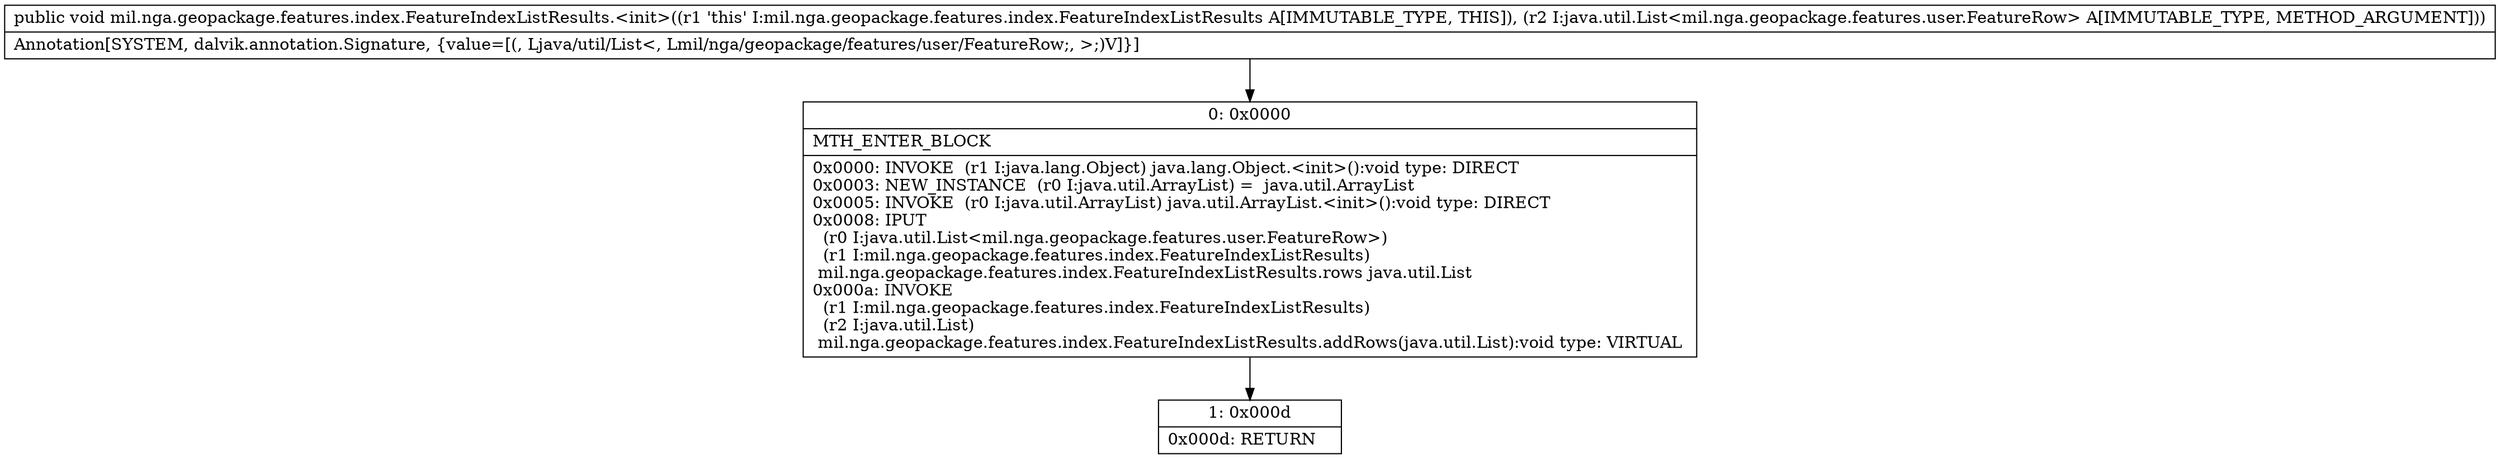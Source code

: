 digraph "CFG formil.nga.geopackage.features.index.FeatureIndexListResults.\<init\>(Ljava\/util\/List;)V" {
Node_0 [shape=record,label="{0\:\ 0x0000|MTH_ENTER_BLOCK\l|0x0000: INVOKE  (r1 I:java.lang.Object) java.lang.Object.\<init\>():void type: DIRECT \l0x0003: NEW_INSTANCE  (r0 I:java.util.ArrayList) =  java.util.ArrayList \l0x0005: INVOKE  (r0 I:java.util.ArrayList) java.util.ArrayList.\<init\>():void type: DIRECT \l0x0008: IPUT  \l  (r0 I:java.util.List\<mil.nga.geopackage.features.user.FeatureRow\>)\l  (r1 I:mil.nga.geopackage.features.index.FeatureIndexListResults)\l mil.nga.geopackage.features.index.FeatureIndexListResults.rows java.util.List \l0x000a: INVOKE  \l  (r1 I:mil.nga.geopackage.features.index.FeatureIndexListResults)\l  (r2 I:java.util.List)\l mil.nga.geopackage.features.index.FeatureIndexListResults.addRows(java.util.List):void type: VIRTUAL \l}"];
Node_1 [shape=record,label="{1\:\ 0x000d|0x000d: RETURN   \l}"];
MethodNode[shape=record,label="{public void mil.nga.geopackage.features.index.FeatureIndexListResults.\<init\>((r1 'this' I:mil.nga.geopackage.features.index.FeatureIndexListResults A[IMMUTABLE_TYPE, THIS]), (r2 I:java.util.List\<mil.nga.geopackage.features.user.FeatureRow\> A[IMMUTABLE_TYPE, METHOD_ARGUMENT]))  | Annotation[SYSTEM, dalvik.annotation.Signature, \{value=[(, Ljava\/util\/List\<, Lmil\/nga\/geopackage\/features\/user\/FeatureRow;, \>;)V]\}]\l}"];
MethodNode -> Node_0;
Node_0 -> Node_1;
}

